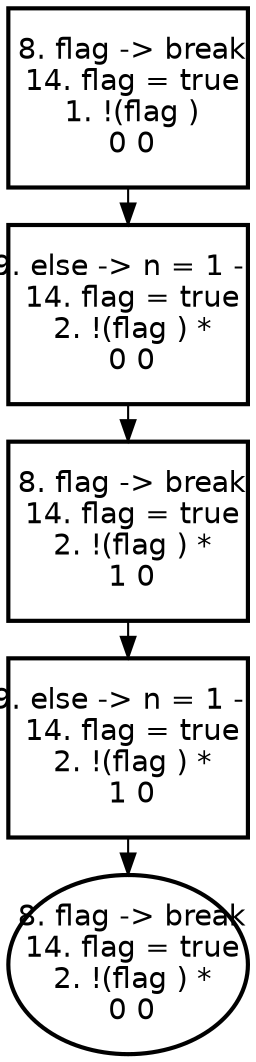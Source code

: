 digraph "" {
  graph [size="16,12",ranksep=.25];               
  node [shape=box,fontname=Helvetica,fontsize=14];
  node [width=1.6,height=1.2,fixedsize=true];     
 0 [label=" 8. flag -> break\n 14. flag = true\n 1. !(flag )\n 0 0\n" style = bold ];
 1 [label=" 9. else -> n = 1 - n\n 14. flag = true\n 2. !(flag ) *\n 0 0\n" style = bold ];
 2 [label=" 8. flag -> break\n 14. flag = true\n 2. !(flag ) *\n 1 0\n" style = bold ];
 3 [label=" 9. else -> n = 1 - n\n 14. flag = true\n 2. !(flag ) *\n 1 0\n" style = bold ];
 4 [label=" 8. flag -> break\n 14. flag = true\n 2. !(flag ) *\n 0 0\n" shape = ellipse  style = bold ];
 0 -> 1;
 1 -> 2;
 2 -> 3;
 3 -> 4;
}
